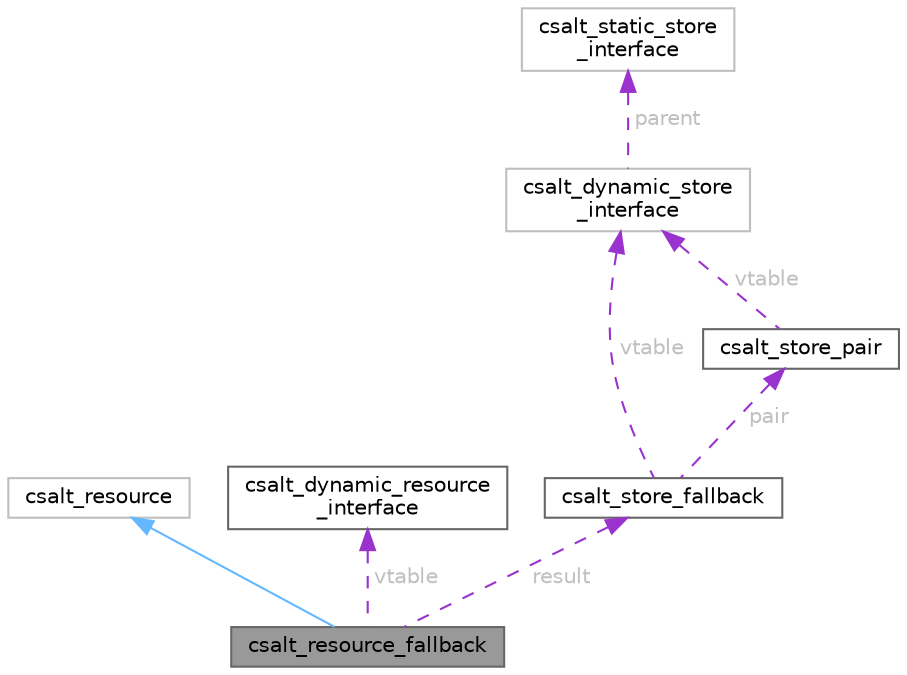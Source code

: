 digraph "csalt_resource_fallback"
{
 // LATEX_PDF_SIZE
  bgcolor="transparent";
  edge [fontname=Helvetica,fontsize=10,labelfontname=Helvetica,labelfontsize=10];
  node [fontname=Helvetica,fontsize=10,shape=box,height=0.2,width=0.4];
  Node1 [id="Node000001",label="csalt_resource_fallback",height=0.2,width=0.4,color="gray40", fillcolor="grey60", style="filled", fontcolor="black",tooltip="A resource that takes two resources and produces a csalt_store_fallback with the results."];
  Node2 -> Node1 [id="edge1_Node000001_Node000002",dir="back",color="steelblue1",style="solid",tooltip=" "];
  Node2 [id="Node000002",label="csalt_resource",height=0.2,width=0.4,color="grey75", fillcolor="white", style="filled",tooltip=" "];
  Node3 -> Node1 [id="edge2_Node000001_Node000003",dir="back",color="darkorchid3",style="dashed",tooltip=" ",label=" vtable",fontcolor="grey" ];
  Node3 [id="Node000003",label="csalt_dynamic_resource\l_interface",height=0.2,width=0.4,color="gray40", fillcolor="white", style="filled",URL="$structcsalt__dynamic__resource__interface.html",tooltip="Interface definition for managed resource."];
  Node4 -> Node1 [id="edge3_Node000001_Node000004",dir="back",color="darkorchid3",style="dashed",tooltip=" ",label=" result",fontcolor="grey" ];
  Node4 [id="Node000004",label="csalt_store_fallback",height=0.2,width=0.4,color="gray40", fillcolor="white", style="filled",URL="$structcsalt__store__fallback.html",tooltip="Implements a fallback mechanism for read operations."];
  Node5 -> Node4 [id="edge4_Node000004_Node000005",dir="back",color="darkorchid3",style="dashed",tooltip=" ",label=" vtable",fontcolor="grey" ];
  Node5 [id="Node000005",label="csalt_dynamic_store\l_interface",height=0.2,width=0.4,color="grey75", fillcolor="white", style="filled",URL="$structcsalt__dynamic__store__interface.html",tooltip=" "];
  Node6 -> Node5 [id="edge5_Node000005_Node000006",dir="back",color="darkorchid3",style="dashed",tooltip=" ",label=" parent",fontcolor="grey" ];
  Node6 [id="Node000006",label="csalt_static_store\l_interface",height=0.2,width=0.4,color="grey75", fillcolor="white", style="filled",URL="$structcsalt__static__store__interface.html",tooltip=" "];
  Node7 -> Node4 [id="edge6_Node000004_Node000007",dir="back",color="darkorchid3",style="dashed",tooltip=" ",label=" pair",fontcolor="grey" ];
  Node7 [id="Node000007",label="csalt_store_pair",height=0.2,width=0.4,color="gray40", fillcolor="white", style="filled",URL="$structcsalt__store__pair.html",tooltip="This type allows storing a pair of store and interacting with them as though they are a single store."];
  Node5 -> Node7 [id="edge7_Node000007_Node000005",dir="back",color="darkorchid3",style="dashed",tooltip=" ",label=" vtable",fontcolor="grey" ];
}
